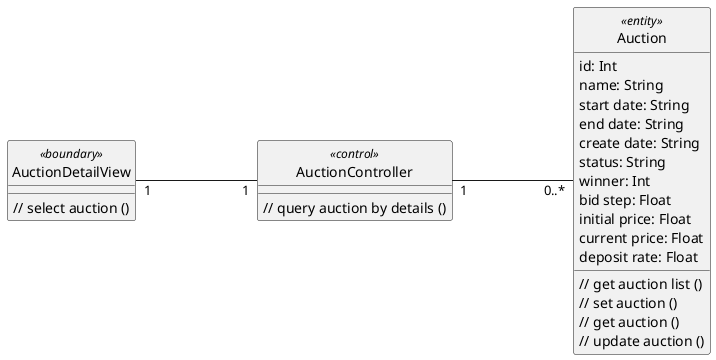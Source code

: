 @startuml 
left to right direction
skinparam classAttributeIconSize 0
skinparam linetype ortho
hide circle
class AuctionDetailView <<boundary>> {

    // select auction ()

    }

class AuctionController <<control>> {
    
    // query auction by details ()

    }

class Auction <<entity>> {
    id: Int
    name: String
    start date: String
    end date: String
    create date: String
    status: String
    winner: Int
    bid step: Float
    initial price: Float
    current price: Float
    deposit rate: Float
    // get auction list ()
    // set auction ()
    // get auction ()
    // update auction ()

    }


AuctionDetailView "1" --- "1" AuctionController

AuctionController "1" --- "0..*" Auction


@enduml